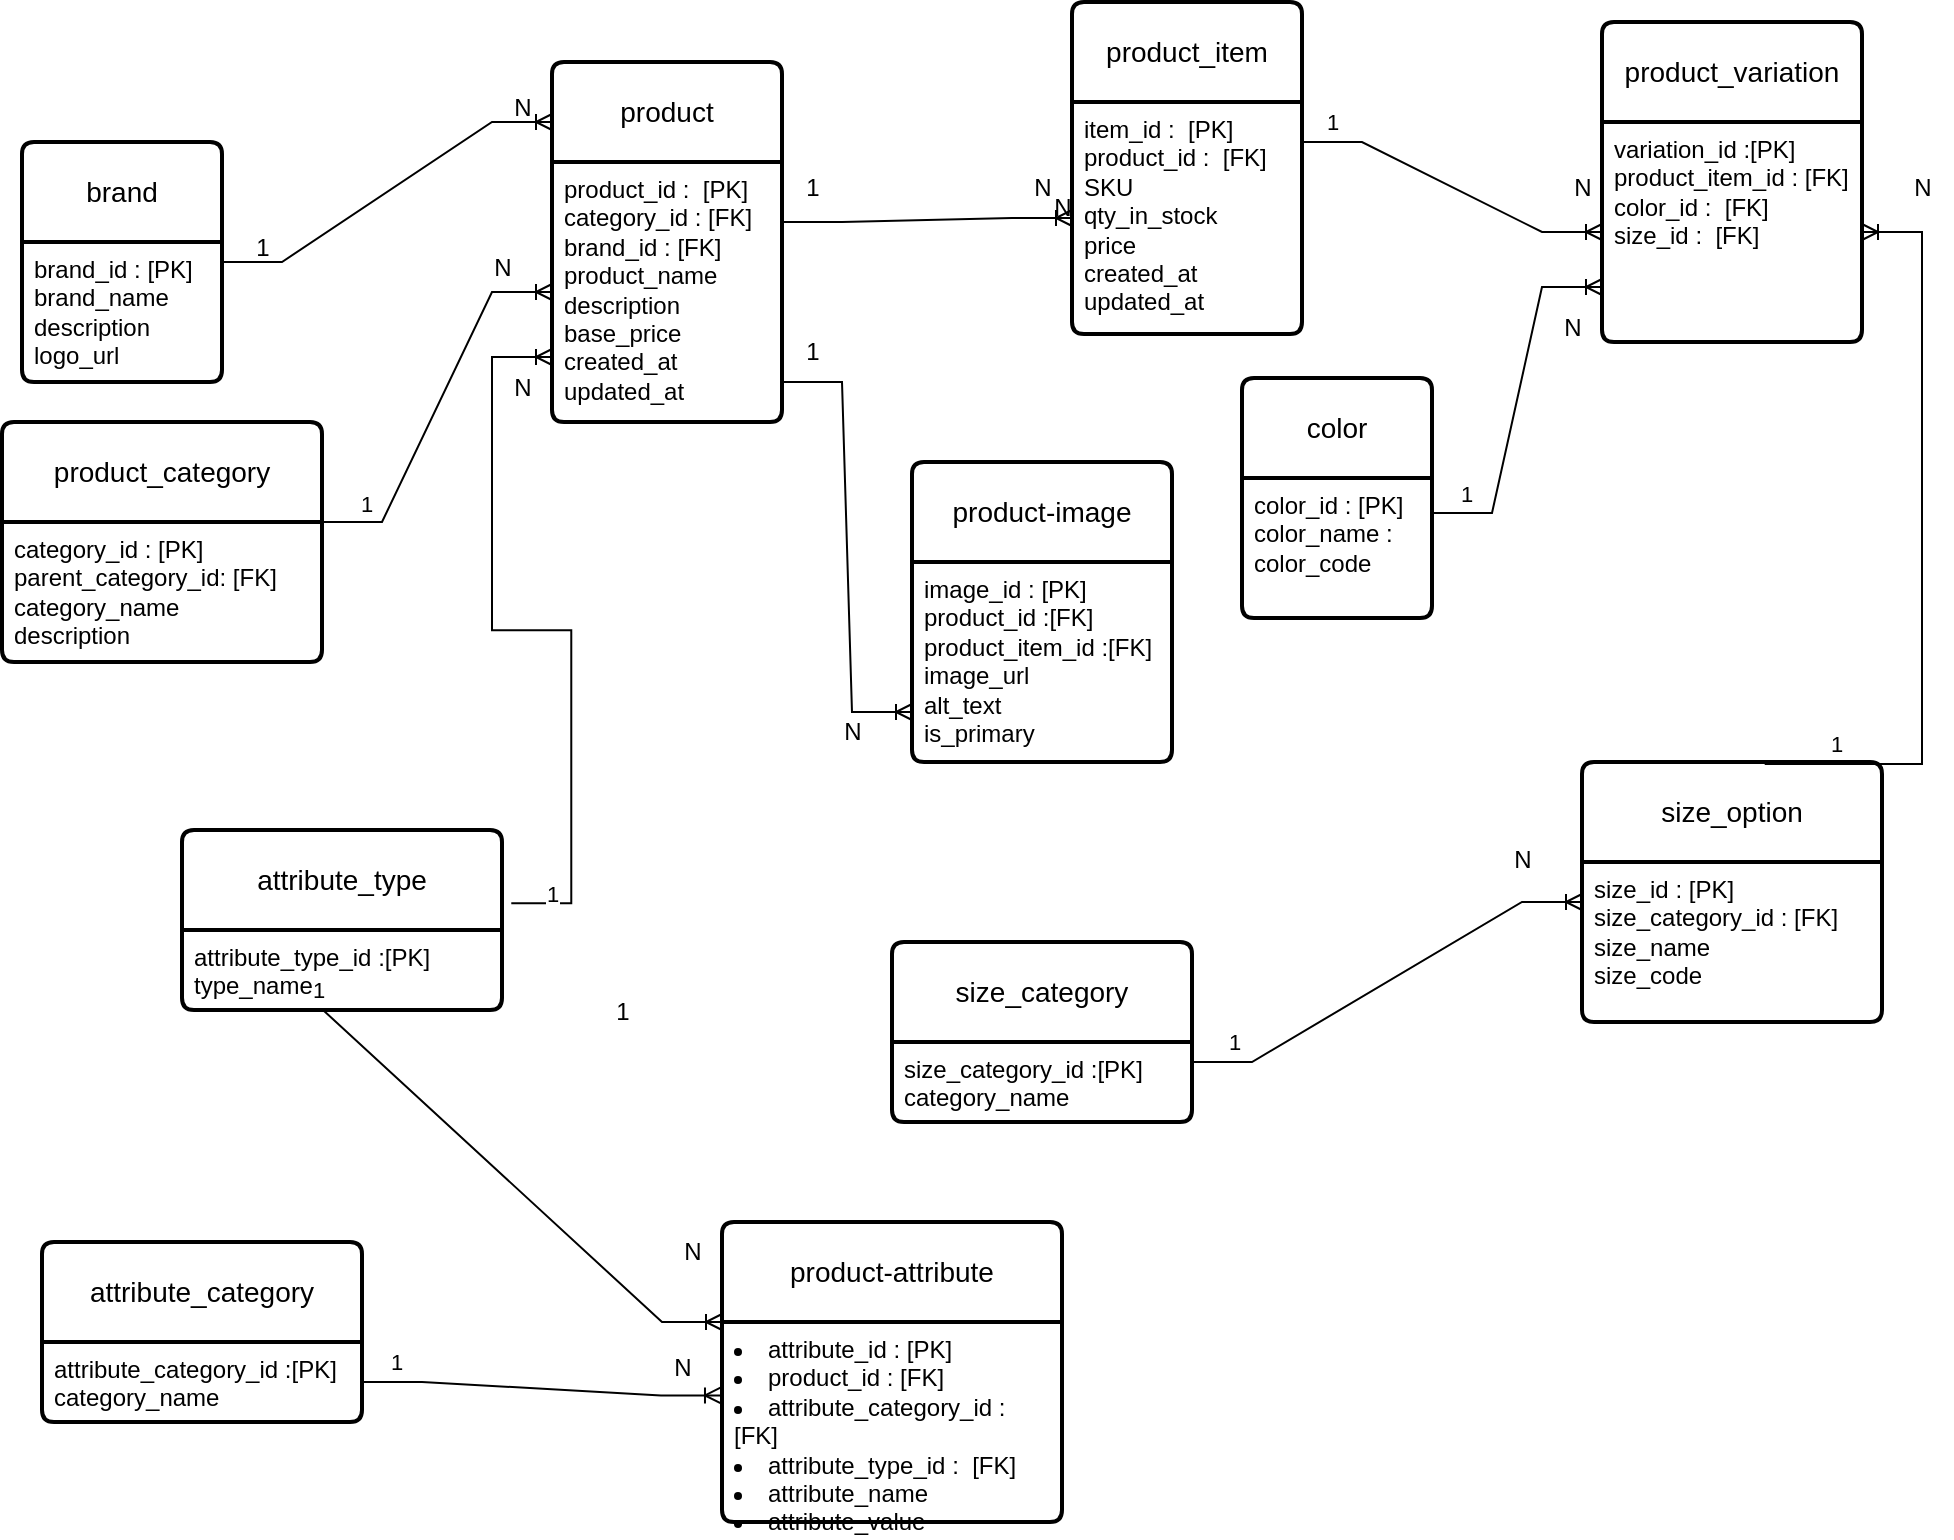<mxfile version="26.2.2">
  <diagram name="Page-1" id="jkFuizAJvYr0aagdokaA">
    <mxGraphModel dx="989" dy="1792" grid="1" gridSize="10" guides="1" tooltips="1" connect="1" arrows="1" fold="1" page="1" pageScale="1" pageWidth="1169" pageHeight="827" math="0" shadow="0">
      <root>
        <mxCell id="0" />
        <mxCell id="1" parent="0" />
        <mxCell id="3JZFqusidRLWfFZIy1DK-1" value="brand" style="swimlane;childLayout=stackLayout;horizontal=1;startSize=50;horizontalStack=0;rounded=1;fontSize=14;fontStyle=0;strokeWidth=2;resizeParent=0;resizeLast=1;shadow=0;dashed=0;align=center;arcSize=4;whiteSpace=wrap;html=1;" vertex="1" parent="1">
          <mxGeometry x="80" y="70" width="100" height="120" as="geometry" />
        </mxCell>
        <mxCell id="3JZFqusidRLWfFZIy1DK-2" value="&lt;span style=&quot;text-align: justify; background-color: transparent; color: light-dark(rgb(0, 0, 0), rgb(255, 255, 255));&quot;&gt;brand_id : [PK]&lt;/span&gt;&lt;br&gt;&lt;span style=&quot;text-align: justify; background-color: transparent; color: light-dark(rgb(0, 0, 0), rgb(255, 255, 255));&quot;&gt;brand_name&amp;nbsp;&lt;/span&gt;&lt;br&gt;&lt;span style=&quot;text-align: justify; background-color: transparent; color: light-dark(rgb(0, 0, 0), rgb(255, 255, 255));&quot;&gt;description&amp;nbsp;&lt;/span&gt;&lt;br&gt;&lt;span style=&quot;text-align: justify; background-color: transparent; color: light-dark(rgb(0, 0, 0), rgb(255, 255, 255));&quot;&gt;logo_url&amp;nbsp;&lt;/span&gt;" style="align=left;strokeColor=none;fillColor=none;spacingLeft=4;spacingRight=4;fontSize=12;verticalAlign=top;resizable=0;rotatable=0;part=1;html=1;whiteSpace=wrap;" vertex="1" parent="3JZFqusidRLWfFZIy1DK-1">
          <mxGeometry y="50" width="100" height="70" as="geometry" />
        </mxCell>
        <mxCell id="3JZFqusidRLWfFZIy1DK-3" value="product_category" style="swimlane;childLayout=stackLayout;horizontal=1;startSize=50;horizontalStack=0;rounded=1;fontSize=14;fontStyle=0;strokeWidth=2;resizeParent=0;resizeLast=1;shadow=0;dashed=0;align=center;arcSize=4;whiteSpace=wrap;html=1;" vertex="1" parent="1">
          <mxGeometry x="70" y="210" width="160" height="120" as="geometry" />
        </mxCell>
        <mxCell id="3JZFqusidRLWfFZIy1DK-4" value="&lt;span style=&quot;background-color: transparent; color: light-dark(rgb(0, 0, 0), rgb(255, 255, 255));&quot;&gt;category_id : [PK]&lt;/span&gt;&lt;br&gt;&lt;span style=&quot;background-color: transparent; color: light-dark(rgb(0, 0, 0), rgb(255, 255, 255));&quot;&gt;parent_category_id: [FK]&lt;/span&gt;&lt;br&gt;&lt;span style=&quot;background-color: transparent; color: light-dark(rgb(0, 0, 0), rgb(255, 255, 255));&quot;&gt;category_name&amp;nbsp;&lt;/span&gt;&lt;br&gt;&lt;span style=&quot;background-color: transparent; color: light-dark(rgb(0, 0, 0), rgb(255, 255, 255));&quot;&gt;description&lt;/span&gt;&lt;br/&gt;&lt;br/&gt;&lt;div&gt;&lt;br/&gt;&lt;/div&gt;" style="align=left;strokeColor=none;fillColor=none;spacingLeft=4;spacingRight=4;fontSize=12;verticalAlign=top;resizable=0;rotatable=0;part=1;html=1;whiteSpace=wrap;" vertex="1" parent="3JZFqusidRLWfFZIy1DK-3">
          <mxGeometry y="50" width="160" height="70" as="geometry" />
        </mxCell>
        <mxCell id="3JZFqusidRLWfFZIy1DK-5" value="product" style="swimlane;childLayout=stackLayout;horizontal=1;startSize=50;horizontalStack=0;rounded=1;fontSize=14;fontStyle=0;strokeWidth=2;resizeParent=0;resizeLast=1;shadow=0;dashed=0;align=center;arcSize=4;whiteSpace=wrap;html=1;" vertex="1" parent="1">
          <mxGeometry x="345" y="30" width="115" height="180" as="geometry" />
        </mxCell>
        <mxCell id="3JZFqusidRLWfFZIy1DK-6" value="&lt;span style=&quot;background-color: transparent; color: light-dark(rgb(0, 0, 0), rgb(255, 255, 255));&quot;&gt;product_id :&amp;nbsp; [PK]&lt;/span&gt;&lt;br&gt;&lt;span style=&quot;background-color: transparent; color: light-dark(rgb(0, 0, 0), rgb(255, 255, 255));&quot;&gt;category_id : [FK]&lt;/span&gt;&lt;br&gt;&lt;span style=&quot;background-color: transparent; color: light-dark(rgb(0, 0, 0), rgb(255, 255, 255));&quot;&gt;brand_id : [FK]&lt;/span&gt;&lt;br&gt;&lt;span style=&quot;background-color: transparent; color: light-dark(rgb(0, 0, 0), rgb(255, 255, 255));&quot;&gt;product_name&amp;nbsp;&lt;/span&gt;&lt;br&gt;&lt;span style=&quot;background-color: transparent; color: light-dark(rgb(0, 0, 0), rgb(255, 255, 255));&quot;&gt;description&amp;nbsp;&lt;/span&gt;&lt;br&gt;&lt;span style=&quot;background-color: transparent; color: light-dark(rgb(0, 0, 0), rgb(255, 255, 255));&quot;&gt;base_price&lt;/span&gt;&lt;br&gt;&lt;span style=&quot;background-color: transparent; color: light-dark(rgb(0, 0, 0), rgb(255, 255, 255));&quot;&gt;created_at&amp;nbsp;&lt;/span&gt;&lt;br&gt;&lt;span style=&quot;background-color: transparent; color: light-dark(rgb(0, 0, 0), rgb(255, 255, 255));&quot;&gt;updated_at&lt;/span&gt;" style="align=left;strokeColor=none;fillColor=none;spacingLeft=4;spacingRight=4;fontSize=12;verticalAlign=top;resizable=0;rotatable=0;part=1;html=1;whiteSpace=wrap;" vertex="1" parent="3JZFqusidRLWfFZIy1DK-5">
          <mxGeometry y="50" width="115" height="130" as="geometry" />
        </mxCell>
        <mxCell id="3JZFqusidRLWfFZIy1DK-7" value="product-image" style="swimlane;childLayout=stackLayout;horizontal=1;startSize=50;horizontalStack=0;rounded=1;fontSize=14;fontStyle=0;strokeWidth=2;resizeParent=0;resizeLast=1;shadow=0;dashed=0;align=center;arcSize=4;whiteSpace=wrap;html=1;" vertex="1" parent="1">
          <mxGeometry x="525" y="230" width="130" height="150" as="geometry" />
        </mxCell>
        <mxCell id="3JZFqusidRLWfFZIy1DK-8" value="&lt;span style=&quot;background-color: transparent; color: light-dark(rgb(0, 0, 0), rgb(255, 255, 255));&quot;&gt;image_id : [PK]&lt;/span&gt;&lt;br&gt;&lt;span style=&quot;background-color: transparent; color: light-dark(rgb(0, 0, 0), rgb(255, 255, 255));&quot;&gt;product_id :[FK]&lt;/span&gt;&lt;br&gt;&lt;span style=&quot;background-color: transparent; color: light-dark(rgb(0, 0, 0), rgb(255, 255, 255));&quot;&gt;product_item_id :[FK]&lt;/span&gt;&lt;br&gt;&lt;span style=&quot;background-color: transparent; color: light-dark(rgb(0, 0, 0), rgb(255, 255, 255));&quot;&gt;image_url&amp;nbsp;&lt;/span&gt;&lt;br&gt;&lt;span style=&quot;background-color: transparent; color: light-dark(rgb(0, 0, 0), rgb(255, 255, 255));&quot;&gt;alt_text&amp;nbsp;&lt;/span&gt;&lt;br&gt;&lt;span style=&quot;background-color: transparent; color: light-dark(rgb(0, 0, 0), rgb(255, 255, 255));&quot;&gt;is_primary&amp;nbsp;&lt;/span&gt;" style="align=left;strokeColor=none;fillColor=none;spacingLeft=4;spacingRight=4;fontSize=12;verticalAlign=top;resizable=0;rotatable=0;part=1;html=1;whiteSpace=wrap;" vertex="1" parent="3JZFqusidRLWfFZIy1DK-7">
          <mxGeometry y="50" width="130" height="100" as="geometry" />
        </mxCell>
        <mxCell id="3JZFqusidRLWfFZIy1DK-9" value="product_item" style="swimlane;childLayout=stackLayout;horizontal=1;startSize=50;horizontalStack=0;rounded=1;fontSize=14;fontStyle=0;strokeWidth=2;resizeParent=0;resizeLast=1;shadow=0;dashed=0;align=center;arcSize=4;whiteSpace=wrap;html=1;" vertex="1" parent="1">
          <mxGeometry x="605" width="115" height="166" as="geometry" />
        </mxCell>
        <mxCell id="3JZFqusidRLWfFZIy1DK-10" value="&lt;span style=&quot;background-color: transparent; color: light-dark(rgb(0, 0, 0), rgb(255, 255, 255));&quot;&gt;item_id :&amp;nbsp; [PK]&lt;/span&gt;&lt;br&gt;&lt;span style=&quot;background-color: transparent; color: light-dark(rgb(0, 0, 0), rgb(255, 255, 255));&quot;&gt;product_id :&amp;nbsp; [FK]&lt;/span&gt;&lt;br&gt;&lt;span style=&quot;background-color: transparent; color: light-dark(rgb(0, 0, 0), rgb(255, 255, 255));&quot;&gt;SKU&amp;nbsp;&lt;/span&gt;&lt;br&gt;&lt;span style=&quot;background-color: transparent; color: light-dark(rgb(0, 0, 0), rgb(255, 255, 255));&quot;&gt;qty_in_stock&lt;/span&gt;&lt;br&gt;&lt;span style=&quot;background-color: transparent; color: light-dark(rgb(0, 0, 0), rgb(255, 255, 255));&quot;&gt;price&lt;/span&gt;&lt;br&gt;&lt;span style=&quot;background-color: transparent; color: light-dark(rgb(0, 0, 0), rgb(255, 255, 255));&quot;&gt;created_at&amp;nbsp;&lt;/span&gt;&lt;br&gt;&lt;span style=&quot;background-color: transparent; color: light-dark(rgb(0, 0, 0), rgb(255, 255, 255));&quot;&gt;updated_at&amp;nbsp;&lt;/span&gt;" style="align=left;strokeColor=none;fillColor=none;spacingLeft=4;spacingRight=4;fontSize=12;verticalAlign=top;resizable=0;rotatable=0;part=1;html=1;whiteSpace=wrap;" vertex="1" parent="3JZFqusidRLWfFZIy1DK-9">
          <mxGeometry y="50" width="115" height="116" as="geometry" />
        </mxCell>
        <mxCell id="3JZFqusidRLWfFZIy1DK-11" value="color" style="swimlane;childLayout=stackLayout;horizontal=1;startSize=50;horizontalStack=0;rounded=1;fontSize=14;fontStyle=0;strokeWidth=2;resizeParent=0;resizeLast=1;shadow=0;dashed=0;align=center;arcSize=4;whiteSpace=wrap;html=1;" vertex="1" parent="1">
          <mxGeometry x="690" y="188" width="95" height="120" as="geometry" />
        </mxCell>
        <mxCell id="3JZFqusidRLWfFZIy1DK-12" value="&lt;span style=&quot;background-color: transparent; color: light-dark(rgb(0, 0, 0), rgb(255, 255, 255));&quot;&gt;color_id : [PK]&lt;/span&gt;&lt;br&gt;&lt;span style=&quot;background-color: transparent; color: light-dark(rgb(0, 0, 0), rgb(255, 255, 255));&quot;&gt;color_name :&lt;/span&gt;&lt;br&gt;&lt;span style=&quot;background-color: transparent; color: light-dark(rgb(0, 0, 0), rgb(255, 255, 255));&quot;&gt;color_code&amp;nbsp;&lt;/span&gt;" style="align=left;strokeColor=none;fillColor=none;spacingLeft=4;spacingRight=4;fontSize=12;verticalAlign=top;resizable=0;rotatable=0;part=1;html=1;whiteSpace=wrap;" vertex="1" parent="3JZFqusidRLWfFZIy1DK-11">
          <mxGeometry y="50" width="95" height="70" as="geometry" />
        </mxCell>
        <mxCell id="3JZFqusidRLWfFZIy1DK-16" value="product_variation" style="swimlane;childLayout=stackLayout;horizontal=1;startSize=50;horizontalStack=0;rounded=1;fontSize=14;fontStyle=0;strokeWidth=2;resizeParent=0;resizeLast=1;shadow=0;dashed=0;align=center;arcSize=4;whiteSpace=wrap;html=1;" vertex="1" parent="1">
          <mxGeometry x="870" y="10" width="130" height="160" as="geometry" />
        </mxCell>
        <mxCell id="3JZFqusidRLWfFZIy1DK-17" value="&lt;span style=&quot;background-color: transparent; color: light-dark(rgb(0, 0, 0), rgb(255, 255, 255));&quot;&gt;variation_id :[PK]&lt;/span&gt;&lt;br&gt;&lt;span style=&quot;background-color: transparent; color: light-dark(rgb(0, 0, 0), rgb(255, 255, 255));&quot;&gt;product_item_id : [FK]&lt;/span&gt;&lt;br&gt;&lt;span style=&quot;background-color: transparent; color: light-dark(rgb(0, 0, 0), rgb(255, 255, 255));&quot;&gt;color_id :&amp;nbsp; [FK]&lt;/span&gt;&lt;br&gt;&lt;span style=&quot;background-color: transparent; color: light-dark(rgb(0, 0, 0), rgb(255, 255, 255));&quot;&gt;size_id :&amp;nbsp; [FK]&lt;/span&gt;" style="align=left;strokeColor=none;fillColor=none;spacingLeft=4;spacingRight=4;fontSize=12;verticalAlign=top;resizable=0;rotatable=0;part=1;html=1;whiteSpace=wrap;" vertex="1" parent="3JZFqusidRLWfFZIy1DK-16">
          <mxGeometry y="50" width="130" height="110" as="geometry" />
        </mxCell>
        <mxCell id="3JZFqusidRLWfFZIy1DK-18" value="size_category" style="swimlane;childLayout=stackLayout;horizontal=1;startSize=50;horizontalStack=0;rounded=1;fontSize=14;fontStyle=0;strokeWidth=2;resizeParent=0;resizeLast=1;shadow=0;dashed=0;align=center;arcSize=4;whiteSpace=wrap;html=1;" vertex="1" parent="1">
          <mxGeometry x="515" y="470" width="150" height="90" as="geometry" />
        </mxCell>
        <mxCell id="3JZFqusidRLWfFZIy1DK-19" value="&lt;span style=&quot;background-color: transparent; color: light-dark(rgb(0, 0, 0), rgb(255, 255, 255));&quot;&gt;size_category_id :[PK]&lt;/span&gt;&lt;br&gt;&lt;span style=&quot;background-color: transparent; color: light-dark(rgb(0, 0, 0), rgb(255, 255, 255));&quot;&gt;category_name&amp;nbsp;&lt;/span&gt;" style="align=left;strokeColor=none;fillColor=none;spacingLeft=4;spacingRight=4;fontSize=12;verticalAlign=top;resizable=0;rotatable=0;part=1;html=1;whiteSpace=wrap;" vertex="1" parent="3JZFqusidRLWfFZIy1DK-18">
          <mxGeometry y="50" width="150" height="40" as="geometry" />
        </mxCell>
        <mxCell id="3JZFqusidRLWfFZIy1DK-20" value="size_option" style="swimlane;childLayout=stackLayout;horizontal=1;startSize=50;horizontalStack=0;rounded=1;fontSize=14;fontStyle=0;strokeWidth=2;resizeParent=0;resizeLast=1;shadow=0;dashed=0;align=center;arcSize=4;whiteSpace=wrap;html=1;" vertex="1" parent="1">
          <mxGeometry x="860" y="380" width="150" height="130" as="geometry" />
        </mxCell>
        <mxCell id="3JZFqusidRLWfFZIy1DK-21" value="&lt;span style=&quot;background-color: transparent; color: light-dark(rgb(0, 0, 0), rgb(255, 255, 255));&quot;&gt;size_id : [PK]&lt;/span&gt;&lt;br&gt;&lt;span style=&quot;background-color: transparent; color: light-dark(rgb(0, 0, 0), rgb(255, 255, 255));&quot;&gt;size_category_id : [FK]&lt;/span&gt;&lt;br&gt;&lt;span style=&quot;background-color: transparent; color: light-dark(rgb(0, 0, 0), rgb(255, 255, 255));&quot;&gt;size_name&amp;nbsp;&lt;/span&gt;&lt;br&gt;&lt;span style=&quot;background-color: transparent; color: light-dark(rgb(0, 0, 0), rgb(255, 255, 255));&quot;&gt;size_code&lt;/span&gt;" style="align=left;strokeColor=none;fillColor=none;spacingLeft=4;spacingRight=4;fontSize=12;verticalAlign=top;resizable=0;rotatable=0;part=1;html=1;whiteSpace=wrap;" vertex="1" parent="3JZFqusidRLWfFZIy1DK-20">
          <mxGeometry y="50" width="150" height="80" as="geometry" />
        </mxCell>
        <mxCell id="3JZFqusidRLWfFZIy1DK-22" value="attribute_category" style="swimlane;childLayout=stackLayout;horizontal=1;startSize=50;horizontalStack=0;rounded=1;fontSize=14;fontStyle=0;strokeWidth=2;resizeParent=0;resizeLast=1;shadow=0;dashed=0;align=center;arcSize=4;whiteSpace=wrap;html=1;" vertex="1" parent="1">
          <mxGeometry x="90" y="620" width="160" height="90" as="geometry" />
        </mxCell>
        <mxCell id="3JZFqusidRLWfFZIy1DK-23" value="&lt;span style=&quot;background-color: transparent; color: light-dark(rgb(0, 0, 0), rgb(255, 255, 255));&quot;&gt;attribute_category_id :[PK]&lt;/span&gt;&lt;br&gt;&lt;span style=&quot;background-color: transparent; color: light-dark(rgb(0, 0, 0), rgb(255, 255, 255));&quot;&gt;category_name&amp;nbsp;&lt;/span&gt;" style="align=left;strokeColor=none;fillColor=none;spacingLeft=4;spacingRight=4;fontSize=12;verticalAlign=top;resizable=0;rotatable=0;part=1;html=1;whiteSpace=wrap;" vertex="1" parent="3JZFqusidRLWfFZIy1DK-22">
          <mxGeometry y="50" width="160" height="40" as="geometry" />
        </mxCell>
        <mxCell id="3JZFqusidRLWfFZIy1DK-24" value="attribute_type" style="swimlane;childLayout=stackLayout;horizontal=1;startSize=50;horizontalStack=0;rounded=1;fontSize=14;fontStyle=0;strokeWidth=2;resizeParent=0;resizeLast=1;shadow=0;dashed=0;align=center;arcSize=4;whiteSpace=wrap;html=1;" vertex="1" parent="1">
          <mxGeometry x="160" y="414" width="160" height="90" as="geometry" />
        </mxCell>
        <mxCell id="3JZFqusidRLWfFZIy1DK-25" value="&lt;span style=&quot;background-color: transparent; color: light-dark(rgb(0, 0, 0), rgb(255, 255, 255));&quot;&gt;attribute_type_id :[PK]&lt;/span&gt;&lt;br&gt;&lt;span style=&quot;background-color: transparent; color: light-dark(rgb(0, 0, 0), rgb(255, 255, 255));&quot;&gt;type_name&amp;nbsp;&lt;/span&gt;" style="align=left;strokeColor=none;fillColor=none;spacingLeft=4;spacingRight=4;fontSize=12;verticalAlign=top;resizable=0;rotatable=0;part=1;html=1;whiteSpace=wrap;" vertex="1" parent="3JZFqusidRLWfFZIy1DK-24">
          <mxGeometry y="50" width="160" height="40" as="geometry" />
        </mxCell>
        <mxCell id="3JZFqusidRLWfFZIy1DK-65" value="" style="edgeStyle=entityRelationEdgeStyle;fontSize=12;html=1;endArrow=ERoneToMany;rounded=0;entryX=0;entryY=0;entryDx=0;entryDy=0;" edge="1" parent="3JZFqusidRLWfFZIy1DK-24" target="3JZFqusidRLWfFZIy1DK-27">
          <mxGeometry width="100" height="100" relative="1" as="geometry">
            <mxPoint x="40.5" y="90" as="sourcePoint" />
            <mxPoint x="219.5" y="97" as="targetPoint" />
          </mxGeometry>
        </mxCell>
        <mxCell id="3JZFqusidRLWfFZIy1DK-66" value="1" style="edgeLabel;html=1;align=center;verticalAlign=middle;resizable=0;points=[];" vertex="1" connectable="0" parent="3JZFqusidRLWfFZIy1DK-65">
          <mxGeometry x="-0.812" y="10" relative="1" as="geometry">
            <mxPoint as="offset" />
          </mxGeometry>
        </mxCell>
        <mxCell id="3JZFqusidRLWfFZIy1DK-26" value="product-attribute" style="swimlane;childLayout=stackLayout;horizontal=1;startSize=50;horizontalStack=0;rounded=1;fontSize=14;fontStyle=0;strokeWidth=2;resizeParent=0;resizeLast=1;shadow=0;dashed=0;align=center;arcSize=4;whiteSpace=wrap;html=1;" vertex="1" parent="1">
          <mxGeometry x="430" y="610" width="170" height="150" as="geometry" />
        </mxCell>
        <mxCell id="3JZFqusidRLWfFZIy1DK-27" value="&lt;li class=&quot;whitespace-normal break-words&quot;&gt;attribute_id : [PK]&lt;/li&gt;&lt;li class=&quot;whitespace-normal break-words&quot;&gt;product_id : [FK]&lt;/li&gt;&lt;li class=&quot;whitespace-normal break-words&quot;&gt;attribute_category_id : [FK]&lt;/li&gt;&lt;li class=&quot;whitespace-normal break-words&quot;&gt;attribute_type_id :&amp;nbsp; [FK]&lt;/li&gt;&lt;li class=&quot;whitespace-normal break-words&quot;&gt;attribute_name&lt;/li&gt;&lt;li class=&quot;whitespace-normal break-words&quot;&gt;attribute_value&lt;/li&gt;" style="align=left;strokeColor=none;fillColor=none;spacingLeft=4;spacingRight=4;fontSize=12;verticalAlign=top;resizable=0;rotatable=0;part=1;html=1;whiteSpace=wrap;" vertex="1" parent="3JZFqusidRLWfFZIy1DK-26">
          <mxGeometry y="50" width="170" height="100" as="geometry" />
        </mxCell>
        <mxCell id="3JZFqusidRLWfFZIy1DK-28" value="" style="edgeStyle=entityRelationEdgeStyle;fontSize=12;html=1;endArrow=ERoneToMany;rounded=0;" edge="1" parent="1">
          <mxGeometry width="100" height="100" relative="1" as="geometry">
            <mxPoint x="180" y="130" as="sourcePoint" />
            <mxPoint x="345" y="60" as="targetPoint" />
          </mxGeometry>
        </mxCell>
        <mxCell id="3JZFqusidRLWfFZIy1DK-29" value="1" style="text;html=1;align=center;verticalAlign=middle;resizable=0;points=[];autosize=1;strokeColor=none;fillColor=none;" vertex="1" parent="1">
          <mxGeometry x="185" y="108" width="30" height="30" as="geometry" />
        </mxCell>
        <mxCell id="3JZFqusidRLWfFZIy1DK-30" value="N" style="text;html=1;align=center;verticalAlign=middle;resizable=0;points=[];autosize=1;strokeColor=none;fillColor=none;" vertex="1" parent="1">
          <mxGeometry x="315" y="38" width="30" height="30" as="geometry" />
        </mxCell>
        <mxCell id="3JZFqusidRLWfFZIy1DK-31" value="" style="edgeStyle=entityRelationEdgeStyle;fontSize=12;html=1;endArrow=ERoneToMany;rounded=0;entryX=0;entryY=0.5;entryDx=0;entryDy=0;" edge="1" parent="1" target="3JZFqusidRLWfFZIy1DK-6">
          <mxGeometry width="100" height="100" relative="1" as="geometry">
            <mxPoint x="230" y="260" as="sourcePoint" />
            <mxPoint x="395" y="190" as="targetPoint" />
          </mxGeometry>
        </mxCell>
        <mxCell id="3JZFqusidRLWfFZIy1DK-32" value="1" style="edgeLabel;html=1;align=center;verticalAlign=middle;resizable=0;points=[];" vertex="1" connectable="0" parent="3JZFqusidRLWfFZIy1DK-31">
          <mxGeometry x="-0.766" y="9" relative="1" as="geometry">
            <mxPoint as="offset" />
          </mxGeometry>
        </mxCell>
        <mxCell id="3JZFqusidRLWfFZIy1DK-33" value="N" style="text;html=1;align=center;verticalAlign=middle;resizable=0;points=[];autosize=1;strokeColor=none;fillColor=none;" vertex="1" parent="1">
          <mxGeometry x="305" y="118" width="30" height="30" as="geometry" />
        </mxCell>
        <mxCell id="3JZFqusidRLWfFZIy1DK-36" value="" style="edgeStyle=entityRelationEdgeStyle;fontSize=12;html=1;endArrow=ERoneToMany;rounded=0;" edge="1" parent="1" target="3JZFqusidRLWfFZIy1DK-10">
          <mxGeometry width="100" height="100" relative="1" as="geometry">
            <mxPoint x="460" y="110" as="sourcePoint" />
            <mxPoint x="600" y="90" as="targetPoint" />
          </mxGeometry>
        </mxCell>
        <mxCell id="3JZFqusidRLWfFZIy1DK-37" value="1" style="text;html=1;align=center;verticalAlign=middle;resizable=0;points=[];autosize=1;strokeColor=none;fillColor=none;" vertex="1" parent="1">
          <mxGeometry x="460" y="78" width="30" height="30" as="geometry" />
        </mxCell>
        <mxCell id="3JZFqusidRLWfFZIy1DK-38" value="N" style="text;html=1;align=center;verticalAlign=middle;resizable=0;points=[];autosize=1;strokeColor=none;fillColor=none;" vertex="1" parent="1">
          <mxGeometry x="575" y="78" width="30" height="30" as="geometry" />
        </mxCell>
        <mxCell id="3JZFqusidRLWfFZIy1DK-39" value="" style="edgeStyle=entityRelationEdgeStyle;fontSize=12;html=1;endArrow=ERoneToMany;rounded=0;entryX=0;entryY=0.75;entryDx=0;entryDy=0;" edge="1" parent="1" target="3JZFqusidRLWfFZIy1DK-8">
          <mxGeometry width="100" height="100" relative="1" as="geometry">
            <mxPoint x="460" y="190" as="sourcePoint" />
            <mxPoint x="550" y="300" as="targetPoint" />
          </mxGeometry>
        </mxCell>
        <mxCell id="3JZFqusidRLWfFZIy1DK-40" value="1" style="text;html=1;align=center;verticalAlign=middle;resizable=0;points=[];autosize=1;strokeColor=none;fillColor=none;" vertex="1" parent="1">
          <mxGeometry x="460" y="160" width="30" height="30" as="geometry" />
        </mxCell>
        <mxCell id="3JZFqusidRLWfFZIy1DK-41" value="N" style="text;html=1;align=center;verticalAlign=middle;resizable=0;points=[];autosize=1;strokeColor=none;fillColor=none;" vertex="1" parent="1">
          <mxGeometry x="585" y="88" width="30" height="30" as="geometry" />
        </mxCell>
        <mxCell id="3JZFqusidRLWfFZIy1DK-43" value="N" style="text;html=1;align=center;verticalAlign=middle;resizable=0;points=[];autosize=1;strokeColor=none;fillColor=none;" vertex="1" parent="1">
          <mxGeometry x="480" y="350" width="30" height="30" as="geometry" />
        </mxCell>
        <mxCell id="3JZFqusidRLWfFZIy1DK-44" value="" style="edgeStyle=entityRelationEdgeStyle;fontSize=12;html=1;endArrow=ERoneToMany;rounded=0;entryX=0;entryY=0.5;entryDx=0;entryDy=0;" edge="1" parent="1" target="3JZFqusidRLWfFZIy1DK-17">
          <mxGeometry width="100" height="100" relative="1" as="geometry">
            <mxPoint x="720" y="70" as="sourcePoint" />
            <mxPoint x="865" y="68" as="targetPoint" />
          </mxGeometry>
        </mxCell>
        <mxCell id="3JZFqusidRLWfFZIy1DK-45" value="1" style="edgeLabel;html=1;align=center;verticalAlign=middle;resizable=0;points=[];" vertex="1" connectable="0" parent="3JZFqusidRLWfFZIy1DK-44">
          <mxGeometry x="-0.812" y="10" relative="1" as="geometry">
            <mxPoint as="offset" />
          </mxGeometry>
        </mxCell>
        <mxCell id="3JZFqusidRLWfFZIy1DK-46" value="N" style="text;html=1;align=center;verticalAlign=middle;resizable=0;points=[];autosize=1;strokeColor=none;fillColor=none;" vertex="1" parent="1">
          <mxGeometry x="845" y="78" width="30" height="30" as="geometry" />
        </mxCell>
        <mxCell id="3JZFqusidRLWfFZIy1DK-47" value="" style="edgeStyle=entityRelationEdgeStyle;fontSize=12;html=1;endArrow=ERoneToMany;rounded=0;entryX=0;entryY=0.75;entryDx=0;entryDy=0;exitX=1;exitY=0.25;exitDx=0;exitDy=0;" edge="1" parent="1" source="3JZFqusidRLWfFZIy1DK-12" target="3JZFqusidRLWfFZIy1DK-17">
          <mxGeometry width="100" height="100" relative="1" as="geometry">
            <mxPoint x="855" y="240" as="sourcePoint" />
            <mxPoint x="1005" y="283" as="targetPoint" />
            <Array as="points">
              <mxPoint x="910" y="190" />
              <mxPoint x="930" y="200" />
            </Array>
          </mxGeometry>
        </mxCell>
        <mxCell id="3JZFqusidRLWfFZIy1DK-48" value="1" style="edgeLabel;html=1;align=center;verticalAlign=middle;resizable=0;points=[];" vertex="1" connectable="0" parent="3JZFqusidRLWfFZIy1DK-47">
          <mxGeometry x="-0.812" y="10" relative="1" as="geometry">
            <mxPoint as="offset" />
          </mxGeometry>
        </mxCell>
        <mxCell id="3JZFqusidRLWfFZIy1DK-49" value="N" style="text;html=1;align=center;verticalAlign=middle;resizable=0;points=[];autosize=1;strokeColor=none;fillColor=none;" vertex="1" parent="1">
          <mxGeometry x="840" y="148" width="30" height="30" as="geometry" />
        </mxCell>
        <mxCell id="3JZFqusidRLWfFZIy1DK-52" value="" style="edgeStyle=entityRelationEdgeStyle;fontSize=12;html=1;endArrow=ERoneToMany;rounded=0;exitX=0.609;exitY=0.008;exitDx=0;exitDy=0;exitPerimeter=0;" edge="1" parent="1" source="3JZFqusidRLWfFZIy1DK-20" target="3JZFqusidRLWfFZIy1DK-17">
          <mxGeometry width="100" height="100" relative="1" as="geometry">
            <mxPoint x="830" y="465" as="sourcePoint" />
            <mxPoint x="980" y="510" as="targetPoint" />
          </mxGeometry>
        </mxCell>
        <mxCell id="3JZFqusidRLWfFZIy1DK-53" value="1" style="edgeLabel;html=1;align=center;verticalAlign=middle;resizable=0;points=[];" vertex="1" connectable="0" parent="3JZFqusidRLWfFZIy1DK-52">
          <mxGeometry x="-0.812" y="10" relative="1" as="geometry">
            <mxPoint as="offset" />
          </mxGeometry>
        </mxCell>
        <mxCell id="3JZFqusidRLWfFZIy1DK-54" value="N" style="text;html=1;align=center;verticalAlign=middle;resizable=0;points=[];autosize=1;strokeColor=none;fillColor=none;" vertex="1" parent="1">
          <mxGeometry x="1015" y="78" width="30" height="30" as="geometry" />
        </mxCell>
        <mxCell id="3JZFqusidRLWfFZIy1DK-55" value="" style="edgeStyle=entityRelationEdgeStyle;fontSize=12;html=1;endArrow=ERoneToMany;rounded=0;entryX=0;entryY=0.25;entryDx=0;entryDy=0;" edge="1" parent="1" target="3JZFqusidRLWfFZIy1DK-21">
          <mxGeometry width="100" height="100" relative="1" as="geometry">
            <mxPoint x="665" y="530" as="sourcePoint" />
            <mxPoint x="815" y="575" as="targetPoint" />
          </mxGeometry>
        </mxCell>
        <mxCell id="3JZFqusidRLWfFZIy1DK-56" value="1" style="edgeLabel;html=1;align=center;verticalAlign=middle;resizable=0;points=[];" vertex="1" connectable="0" parent="3JZFqusidRLWfFZIy1DK-55">
          <mxGeometry x="-0.812" y="10" relative="1" as="geometry">
            <mxPoint as="offset" />
          </mxGeometry>
        </mxCell>
        <mxCell id="3JZFqusidRLWfFZIy1DK-57" value="N" style="text;html=1;align=center;verticalAlign=middle;resizable=0;points=[];autosize=1;strokeColor=none;fillColor=none;" vertex="1" parent="1">
          <mxGeometry x="815" y="414" width="30" height="30" as="geometry" />
        </mxCell>
        <mxCell id="3JZFqusidRLWfFZIy1DK-58" value="" style="edgeStyle=entityRelationEdgeStyle;fontSize=12;html=1;endArrow=ERoneToMany;rounded=0;entryX=-0.003;entryY=0.367;entryDx=0;entryDy=0;entryPerimeter=0;" edge="1" parent="1" target="3JZFqusidRLWfFZIy1DK-27">
          <mxGeometry width="100" height="100" relative="1" as="geometry">
            <mxPoint x="250" y="690" as="sourcePoint" />
            <mxPoint x="400" y="735" as="targetPoint" />
          </mxGeometry>
        </mxCell>
        <mxCell id="3JZFqusidRLWfFZIy1DK-59" value="1" style="edgeLabel;html=1;align=center;verticalAlign=middle;resizable=0;points=[];" vertex="1" connectable="0" parent="3JZFqusidRLWfFZIy1DK-58">
          <mxGeometry x="-0.812" y="10" relative="1" as="geometry">
            <mxPoint as="offset" />
          </mxGeometry>
        </mxCell>
        <mxCell id="3JZFqusidRLWfFZIy1DK-60" value="N" style="text;html=1;align=center;verticalAlign=middle;resizable=0;points=[];autosize=1;strokeColor=none;fillColor=none;" vertex="1" parent="1">
          <mxGeometry x="395" y="668" width="30" height="30" as="geometry" />
        </mxCell>
        <mxCell id="3JZFqusidRLWfFZIy1DK-63" value="1" style="text;html=1;align=center;verticalAlign=middle;resizable=0;points=[];autosize=1;strokeColor=none;fillColor=none;" vertex="1" parent="1">
          <mxGeometry x="365" y="490" width="30" height="30" as="geometry" />
        </mxCell>
        <mxCell id="3JZFqusidRLWfFZIy1DK-67" value="N" style="text;html=1;align=center;verticalAlign=middle;resizable=0;points=[];autosize=1;strokeColor=none;fillColor=none;" vertex="1" parent="1">
          <mxGeometry x="400" y="610" width="30" height="30" as="geometry" />
        </mxCell>
        <mxCell id="3JZFqusidRLWfFZIy1DK-68" value="" style="edgeStyle=entityRelationEdgeStyle;fontSize=12;html=1;endArrow=ERoneToMany;rounded=0;entryX=0;entryY=0.75;entryDx=0;entryDy=0;exitX=1.029;exitY=0.407;exitDx=0;exitDy=0;exitPerimeter=0;" edge="1" parent="1" source="3JZFqusidRLWfFZIy1DK-24" target="3JZFqusidRLWfFZIy1DK-6">
          <mxGeometry width="100" height="100" relative="1" as="geometry">
            <mxPoint x="245" y="330" as="sourcePoint" />
            <mxPoint x="440" y="250" as="targetPoint" />
          </mxGeometry>
        </mxCell>
        <mxCell id="3JZFqusidRLWfFZIy1DK-69" value="1" style="edgeLabel;html=1;align=center;verticalAlign=middle;resizable=0;points=[];" vertex="1" connectable="0" parent="3JZFqusidRLWfFZIy1DK-68">
          <mxGeometry x="-0.812" y="10" relative="1" as="geometry">
            <mxPoint as="offset" />
          </mxGeometry>
        </mxCell>
        <mxCell id="3JZFqusidRLWfFZIy1DK-70" value="N" style="text;html=1;align=center;verticalAlign=middle;resizable=0;points=[];autosize=1;strokeColor=none;fillColor=none;" vertex="1" parent="1">
          <mxGeometry x="315" y="178" width="30" height="30" as="geometry" />
        </mxCell>
      </root>
    </mxGraphModel>
  </diagram>
</mxfile>

